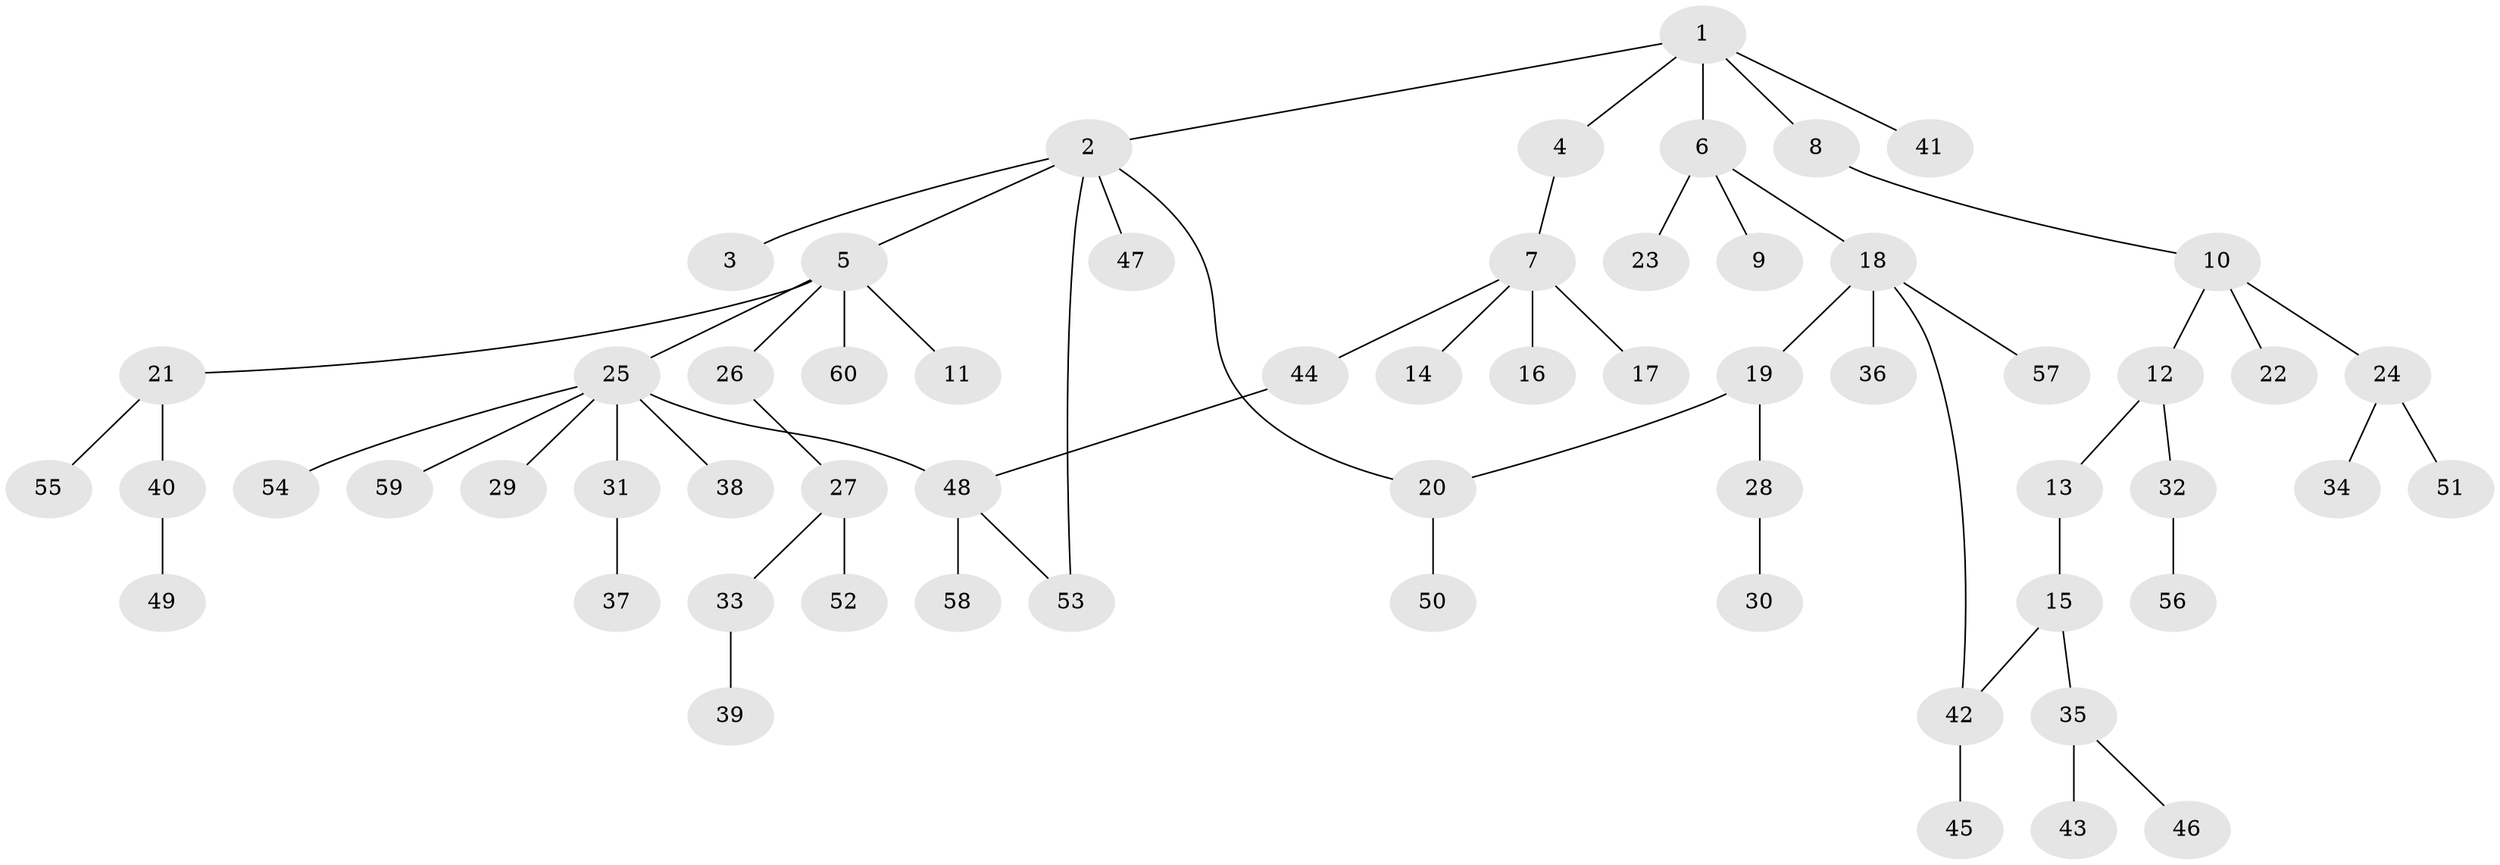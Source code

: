 // coarse degree distribution, {5: 0.07142857142857142, 6: 0.023809523809523808, 1: 0.5, 2: 0.21428571428571427, 4: 0.14285714285714285, 3: 0.047619047619047616}
// Generated by graph-tools (version 1.1) at 2025/17/03/04/25 18:17:07]
// undirected, 60 vertices, 63 edges
graph export_dot {
graph [start="1"]
  node [color=gray90,style=filled];
  1;
  2;
  3;
  4;
  5;
  6;
  7;
  8;
  9;
  10;
  11;
  12;
  13;
  14;
  15;
  16;
  17;
  18;
  19;
  20;
  21;
  22;
  23;
  24;
  25;
  26;
  27;
  28;
  29;
  30;
  31;
  32;
  33;
  34;
  35;
  36;
  37;
  38;
  39;
  40;
  41;
  42;
  43;
  44;
  45;
  46;
  47;
  48;
  49;
  50;
  51;
  52;
  53;
  54;
  55;
  56;
  57;
  58;
  59;
  60;
  1 -- 2;
  1 -- 4;
  1 -- 6;
  1 -- 8;
  1 -- 41;
  2 -- 3;
  2 -- 5;
  2 -- 47;
  2 -- 20;
  2 -- 53;
  4 -- 7;
  5 -- 11;
  5 -- 21;
  5 -- 25;
  5 -- 26;
  5 -- 60;
  6 -- 9;
  6 -- 18;
  6 -- 23;
  7 -- 14;
  7 -- 16;
  7 -- 17;
  7 -- 44;
  8 -- 10;
  10 -- 12;
  10 -- 22;
  10 -- 24;
  12 -- 13;
  12 -- 32;
  13 -- 15;
  15 -- 35;
  15 -- 42;
  18 -- 19;
  18 -- 36;
  18 -- 42;
  18 -- 57;
  19 -- 20;
  19 -- 28;
  20 -- 50;
  21 -- 40;
  21 -- 55;
  24 -- 34;
  24 -- 51;
  25 -- 29;
  25 -- 31;
  25 -- 38;
  25 -- 54;
  25 -- 59;
  25 -- 48;
  26 -- 27;
  27 -- 33;
  27 -- 52;
  28 -- 30;
  31 -- 37;
  32 -- 56;
  33 -- 39;
  35 -- 43;
  35 -- 46;
  40 -- 49;
  42 -- 45;
  44 -- 48;
  48 -- 53;
  48 -- 58;
}
